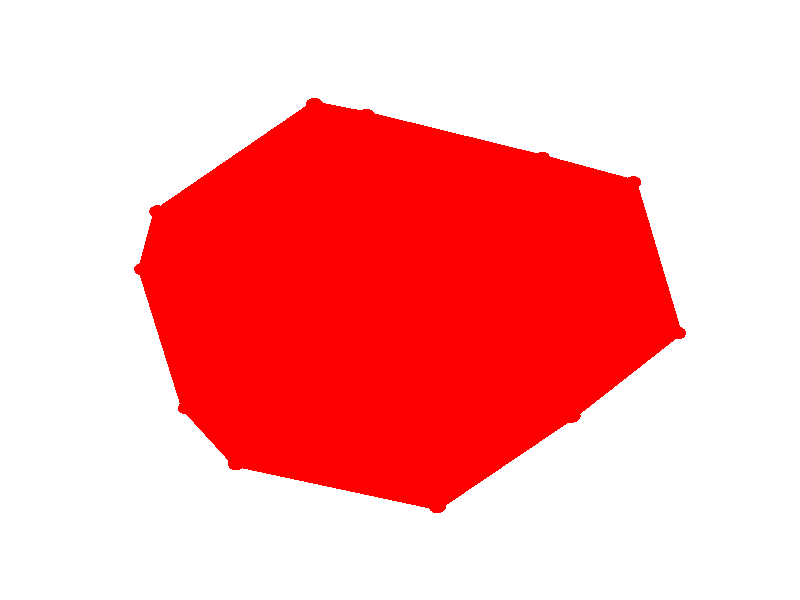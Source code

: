 #version 3.7;
global_settings{assumed_gamma 1.0}
camera{perspective location <6.545084971874737256314347, 4.755282581475768211021204, 5.877852522924730926945358> right <0.293892626146236568551728, -0.404508497187473725631435, -0.000000000000000000000000> up <-0.237764129073788410551060, -0.172745751406263137184283, 0.404508497187473725631435> direction <0.654508497187473725631435, 0.475528258147576821102120, 0.587785252292473137103457> sky <-0.475528258147576821102120, -0.345491502812526274368565, 0.809016994374947451262869> look_at <5.890576474687263086593703, 4.279754323328191389919084, 5.290067270632257567797296>}
light_source{<6.545084971874737256314347, 4.755282581475768211021204, 5.877852522924730926945358> rgb<1.0,1.0,1.0>}
background{rgb<1,1,1>}
object{union{union{sphere{<1.000000000000000000000000, 1.000000000000000000000000, 1.000000000000000000000000>,0.050000000000000002775558}sphere{<-1.000000000000000000000000, 1.000000000000000000000000, 1.000000000000000000000000>,0.050000000000000002775558}sphere{<1.000000000000000000000000, -1.000000000000000000000000, 1.000000000000000000000000>,0.050000000000000002775558}sphere{<-1.000000000000000000000000, -1.000000000000000000000000, 1.000000000000000000000000>,0.050000000000000002775558}sphere{<1.000000000000000000000000, 1.000000000000000000000000, -1.000000000000000000000000>,0.050000000000000002775558}sphere{<-1.000000000000000000000000, 1.000000000000000000000000, -1.000000000000000000000000>,0.050000000000000002775558}sphere{<1.000000000000000000000000, -1.000000000000000000000000, -1.000000000000000000000000>,0.050000000000000002775558}sphere{<-1.000000000000000000000000, -1.000000000000000000000000, -1.000000000000000000000000>,0.050000000000000002775558}sphere{<0.000000000000000000000000, 0.618033988749894791503436, 1.618033988749894902525739>,0.050000000000000002775558}sphere{<0.000000000000000000000000, -0.618033988749894791503436, 1.618033988749894902525739>,0.050000000000000002775558}sphere{<0.000000000000000000000000, 0.618033988749894791503436, -1.618033988749894902525739>,0.050000000000000002775558}sphere{<0.000000000000000000000000, -0.618033988749894791503436, -1.618033988749894902525739>,0.050000000000000002775558}sphere{<1.618033988749894902525739, 0.000000000000000000000000, 0.618033988749894791503436>,0.050000000000000002775558}sphere{<1.618033988749894902525739, 0.000000000000000000000000, -0.618033988749894791503436>,0.050000000000000002775558}sphere{<-1.618033988749894902525739, 0.000000000000000000000000, 0.618033988749894791503436>,0.050000000000000002775558}sphere{<-1.618033988749894902525739, 0.000000000000000000000000, -0.618033988749894791503436>,0.050000000000000002775558}sphere{<0.618033988749894791503436, 1.618033988749894902525739, 0.000000000000000000000000>,0.050000000000000002775558}sphere{<-0.618033988749894791503436, 1.618033988749894902525739, 0.000000000000000000000000>,0.050000000000000002775558}sphere{<0.618033988749894791503436, -1.618033988749894902525739, 0.000000000000000000000000>,0.050000000000000002775558}sphere{<-0.618033988749894791503436, -1.618033988749894902525739, 0.000000000000000000000000>,0.050000000000000002775558}}union{cylinder{<1.000000000000000000000000, 1.000000000000000000000000, 1.000000000000000000000000>,<0.000000000000000000000000, 0.618033988749894791503436, 1.618033988749894902525739>,0.025000000000000001387779}cylinder{<-1.000000000000000000000000, 1.000000000000000000000000, 1.000000000000000000000000>,<0.000000000000000000000000, 0.618033988749894791503436, 1.618033988749894902525739>,0.025000000000000001387779}cylinder{<1.000000000000000000000000, -1.000000000000000000000000, 1.000000000000000000000000>,<0.000000000000000000000000, -0.618033988749894791503436, 1.618033988749894902525739>,0.025000000000000001387779}cylinder{<-1.000000000000000000000000, -1.000000000000000000000000, 1.000000000000000000000000>,<0.000000000000000000000000, -0.618033988749894791503436, 1.618033988749894902525739>,0.025000000000000001387779}cylinder{<0.000000000000000000000000, 0.618033988749894791503436, 1.618033988749894902525739>,<0.000000000000000000000000, -0.618033988749894791503436, 1.618033988749894902525739>,0.025000000000000001387779}cylinder{<1.000000000000000000000000, 1.000000000000000000000000, -1.000000000000000000000000>,<0.000000000000000000000000, 0.618033988749894791503436, -1.618033988749894902525739>,0.025000000000000001387779}cylinder{<-1.000000000000000000000000, 1.000000000000000000000000, -1.000000000000000000000000>,<0.000000000000000000000000, 0.618033988749894791503436, -1.618033988749894902525739>,0.025000000000000001387779}cylinder{<1.000000000000000000000000, -1.000000000000000000000000, -1.000000000000000000000000>,<0.000000000000000000000000, -0.618033988749894791503436, -1.618033988749894902525739>,0.025000000000000001387779}cylinder{<-1.000000000000000000000000, -1.000000000000000000000000, -1.000000000000000000000000>,<0.000000000000000000000000, -0.618033988749894791503436, -1.618033988749894902525739>,0.025000000000000001387779}cylinder{<0.000000000000000000000000, 0.618033988749894791503436, -1.618033988749894902525739>,<0.000000000000000000000000, -0.618033988749894791503436, -1.618033988749894902525739>,0.025000000000000001387779}cylinder{<1.000000000000000000000000, 1.000000000000000000000000, 1.000000000000000000000000>,<1.618033988749894902525739, 0.000000000000000000000000, 0.618033988749894791503436>,0.025000000000000001387779}cylinder{<1.000000000000000000000000, -1.000000000000000000000000, 1.000000000000000000000000>,<1.618033988749894902525739, 0.000000000000000000000000, 0.618033988749894791503436>,0.025000000000000001387779}cylinder{<1.000000000000000000000000, 1.000000000000000000000000, -1.000000000000000000000000>,<1.618033988749894902525739, 0.000000000000000000000000, -0.618033988749894791503436>,0.025000000000000001387779}cylinder{<1.000000000000000000000000, -1.000000000000000000000000, -1.000000000000000000000000>,<1.618033988749894902525739, 0.000000000000000000000000, -0.618033988749894791503436>,0.025000000000000001387779}cylinder{<1.618033988749894902525739, 0.000000000000000000000000, 0.618033988749894791503436>,<1.618033988749894902525739, 0.000000000000000000000000, -0.618033988749894791503436>,0.025000000000000001387779}cylinder{<-1.000000000000000000000000, 1.000000000000000000000000, 1.000000000000000000000000>,<-1.618033988749894902525739, 0.000000000000000000000000, 0.618033988749894791503436>,0.025000000000000001387779}cylinder{<-1.000000000000000000000000, -1.000000000000000000000000, 1.000000000000000000000000>,<-1.618033988749894902525739, 0.000000000000000000000000, 0.618033988749894791503436>,0.025000000000000001387779}cylinder{<-1.000000000000000000000000, 1.000000000000000000000000, -1.000000000000000000000000>,<-1.618033988749894902525739, 0.000000000000000000000000, -0.618033988749894791503436>,0.025000000000000001387779}cylinder{<-1.000000000000000000000000, -1.000000000000000000000000, -1.000000000000000000000000>,<-1.618033988749894902525739, 0.000000000000000000000000, -0.618033988749894791503436>,0.025000000000000001387779}cylinder{<-1.618033988749894902525739, 0.000000000000000000000000, 0.618033988749894791503436>,<-1.618033988749894902525739, 0.000000000000000000000000, -0.618033988749894791503436>,0.025000000000000001387779}cylinder{<1.000000000000000000000000, 1.000000000000000000000000, 1.000000000000000000000000>,<0.618033988749894791503436, 1.618033988749894902525739, 0.000000000000000000000000>,0.025000000000000001387779}cylinder{<1.000000000000000000000000, 1.000000000000000000000000, -1.000000000000000000000000>,<0.618033988749894791503436, 1.618033988749894902525739, 0.000000000000000000000000>,0.025000000000000001387779}cylinder{<-1.000000000000000000000000, 1.000000000000000000000000, 1.000000000000000000000000>,<-0.618033988749894791503436, 1.618033988749894902525739, 0.000000000000000000000000>,0.025000000000000001387779}cylinder{<-1.000000000000000000000000, 1.000000000000000000000000, -1.000000000000000000000000>,<-0.618033988749894791503436, 1.618033988749894902525739, 0.000000000000000000000000>,0.025000000000000001387779}cylinder{<0.618033988749894791503436, 1.618033988749894902525739, 0.000000000000000000000000>,<-0.618033988749894791503436, 1.618033988749894902525739, 0.000000000000000000000000>,0.025000000000000001387779}cylinder{<1.000000000000000000000000, -1.000000000000000000000000, 1.000000000000000000000000>,<0.618033988749894791503436, -1.618033988749894902525739, 0.000000000000000000000000>,0.025000000000000001387779}cylinder{<1.000000000000000000000000, -1.000000000000000000000000, -1.000000000000000000000000>,<0.618033988749894791503436, -1.618033988749894902525739, 0.000000000000000000000000>,0.025000000000000001387779}cylinder{<-1.000000000000000000000000, -1.000000000000000000000000, 1.000000000000000000000000>,<-0.618033988749894791503436, -1.618033988749894902525739, 0.000000000000000000000000>,0.025000000000000001387779}cylinder{<-1.000000000000000000000000, -1.000000000000000000000000, -1.000000000000000000000000>,<-0.618033988749894791503436, -1.618033988749894902525739, 0.000000000000000000000000>,0.025000000000000001387779}cylinder{<0.618033988749894791503436, -1.618033988749894902525739, 0.000000000000000000000000>,<-0.618033988749894791503436, -1.618033988749894902525739, 0.000000000000000000000000>,0.025000000000000001387779}}union{polygon{5.000000000000000000000000,<1.000000000000000000000000, 1.000000000000000000000000, 1.000000000000000000000000>,<0.000000000000000000000000, 0.618033988749894791503436, 1.618033988749894902525739>,<0.000000000000000000000000, -0.618033988749894791503436, 1.618033988749894902525739>,<1.000000000000000000000000, -1.000000000000000000000000, 1.000000000000000000000000>,<1.618033988749894902525739, 0.000000000000000000000000, 0.618033988749894791503436>}polygon{5.000000000000000000000000,<-1.000000000000000000000000, 1.000000000000000000000000, 1.000000000000000000000000>,<0.000000000000000000000000, 0.618033988749894791503436, 1.618033988749894902525739>,<0.000000000000000000000000, -0.618033988749894791503436, 1.618033988749894902525739>,<-1.000000000000000000000000, -1.000000000000000000000000, 1.000000000000000000000000>,<-1.618033988749894902525739, 0.000000000000000000000000, 0.618033988749894791503436>}polygon{5.000000000000000000000000,<1.000000000000000000000000, 1.000000000000000000000000, -1.000000000000000000000000>,<0.000000000000000000000000, 0.618033988749894791503436, -1.618033988749894902525739>,<0.000000000000000000000000, -0.618033988749894791503436, -1.618033988749894902525739>,<1.000000000000000000000000, -1.000000000000000000000000, -1.000000000000000000000000>,<1.618033988749894902525739, 0.000000000000000000000000, -0.618033988749894791503436>}polygon{5.000000000000000000000000,<-1.000000000000000000000000, 1.000000000000000000000000, -1.000000000000000000000000>,<0.000000000000000000000000, 0.618033988749894791503436, -1.618033988749894902525739>,<0.000000000000000000000000, -0.618033988749894791503436, -1.618033988749894902525739>,<-1.000000000000000000000000, -1.000000000000000000000000, -1.000000000000000000000000>,<-1.618033988749894902525739, 0.000000000000000000000000, -0.618033988749894791503436>}polygon{5.000000000000000000000000,<1.000000000000000000000000, 1.000000000000000000000000, 1.000000000000000000000000>,<1.618033988749894902525739, 0.000000000000000000000000, 0.618033988749894791503436>,<1.618033988749894902525739, 0.000000000000000000000000, -0.618033988749894791503436>,<1.000000000000000000000000, 1.000000000000000000000000, -1.000000000000000000000000>,<0.618033988749894791503436, 1.618033988749894902525739, 0.000000000000000000000000>}polygon{5.000000000000000000000000,<1.000000000000000000000000, -1.000000000000000000000000, 1.000000000000000000000000>,<1.618033988749894902525739, 0.000000000000000000000000, 0.618033988749894791503436>,<1.618033988749894902525739, 0.000000000000000000000000, -0.618033988749894791503436>,<1.000000000000000000000000, -1.000000000000000000000000, -1.000000000000000000000000>,<0.618033988749894791503436, -1.618033988749894902525739, 0.000000000000000000000000>}polygon{5.000000000000000000000000,<-1.000000000000000000000000, 1.000000000000000000000000, 1.000000000000000000000000>,<-1.618033988749894902525739, 0.000000000000000000000000, 0.618033988749894791503436>,<-1.618033988749894902525739, 0.000000000000000000000000, -0.618033988749894791503436>,<-1.000000000000000000000000, 1.000000000000000000000000, -1.000000000000000000000000>,<-0.618033988749894791503436, 1.618033988749894902525739, 0.000000000000000000000000>}polygon{5.000000000000000000000000,<-1.000000000000000000000000, -1.000000000000000000000000, 1.000000000000000000000000>,<-1.618033988749894902525739, 0.000000000000000000000000, 0.618033988749894791503436>,<-1.618033988749894902525739, 0.000000000000000000000000, -0.618033988749894791503436>,<-1.000000000000000000000000, -1.000000000000000000000000, -1.000000000000000000000000>,<-0.618033988749894791503436, -1.618033988749894902525739, 0.000000000000000000000000>}polygon{5.000000000000000000000000,<1.000000000000000000000000, 1.000000000000000000000000, 1.000000000000000000000000>,<0.618033988749894791503436, 1.618033988749894902525739, 0.000000000000000000000000>,<-0.618033988749894791503436, 1.618033988749894902525739, 0.000000000000000000000000>,<-1.000000000000000000000000, 1.000000000000000000000000, 1.000000000000000000000000>,<0.000000000000000000000000, 0.618033988749894791503436, 1.618033988749894902525739>}polygon{5.000000000000000000000000,<1.000000000000000000000000, 1.000000000000000000000000, -1.000000000000000000000000>,<0.618033988749894791503436, 1.618033988749894902525739, 0.000000000000000000000000>,<-0.618033988749894791503436, 1.618033988749894902525739, 0.000000000000000000000000>,<-1.000000000000000000000000, 1.000000000000000000000000, -1.000000000000000000000000>,<0.000000000000000000000000, 0.618033988749894791503436, -1.618033988749894902525739>}polygon{5.000000000000000000000000,<1.000000000000000000000000, -1.000000000000000000000000, 1.000000000000000000000000>,<0.618033988749894791503436, -1.618033988749894902525739, 0.000000000000000000000000>,<-0.618033988749894791503436, -1.618033988749894902525739, 0.000000000000000000000000>,<-1.000000000000000000000000, -1.000000000000000000000000, 1.000000000000000000000000>,<0.000000000000000000000000, -0.618033988749894791503436, 1.618033988749894902525739>}polygon{5.000000000000000000000000,<1.000000000000000000000000, -1.000000000000000000000000, -1.000000000000000000000000>,<0.618033988749894791503436, -1.618033988749894902525739, 0.000000000000000000000000>,<-0.618033988749894791503436, -1.618033988749894902525739, 0.000000000000000000000000>,<-1.000000000000000000000000, -1.000000000000000000000000, -1.000000000000000000000000>,<0.000000000000000000000000, -0.618033988749894791503436, -1.618033988749894902525739>}}} pigment{rgbft<1.0,0.0,0.0,0.2,0.2>}}
